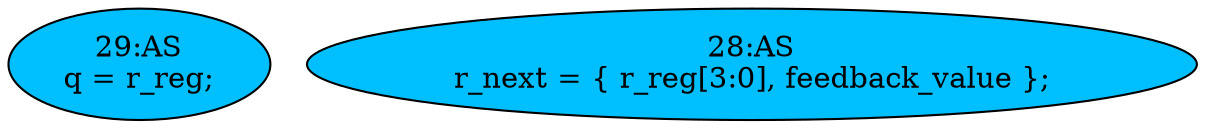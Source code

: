 strict digraph "compose( ,  )" {
	node [label="\N"];
	"29:AS"	[ast="<pyverilog.vparser.ast.Assign object at 0x7f99997a3ed0>",
		def_var="['q']",
		fillcolor=deepskyblue,
		label="29:AS
q = r_reg;",
		statements="[]",
		style=filled,
		typ=Assign,
		use_var="['r_reg']"];
	"28:AS"	[ast="<pyverilog.vparser.ast.Assign object at 0x7f99997a34d0>",
		def_var="['r_next']",
		fillcolor=deepskyblue,
		label="28:AS
r_next = { r_reg[3:0], feedback_value };",
		statements="[]",
		style=filled,
		typ=Assign,
		use_var="['r_reg', 'feedback_value']"];
}
